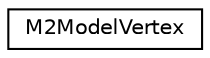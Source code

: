 digraph "Graphical Class Hierarchy"
{
  edge [fontname="Helvetica",fontsize="10",labelfontname="Helvetica",labelfontsize="10"];
  node [fontname="Helvetica",fontsize="10",shape=record];
  rankdir="LR";
  Node1 [label="M2ModelVertex",height=0.2,width=0.4,color="black", fillcolor="white", style="filled",URL="$struct_m2_model_vertex.html"];
}
